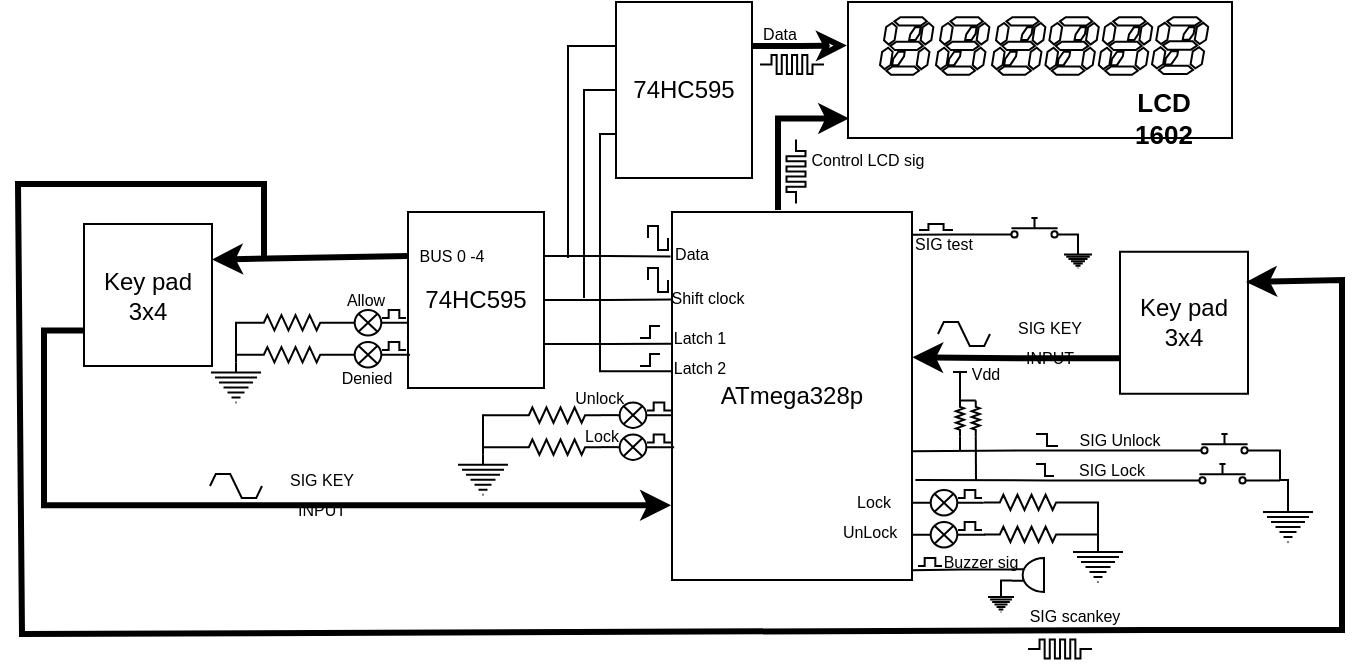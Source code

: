 <mxfile version="21.2.1" type="device">
  <diagram name="Page-1" id="7e0a89b8-554c-2b80-1dc8-d5c74ca68de4">
    <mxGraphModel dx="693" dy="406" grid="1" gridSize="1" guides="1" tooltips="1" connect="1" arrows="1" fold="1" page="1" pageScale="1" pageWidth="827" pageHeight="1169" background="none" math="0" shadow="0">
      <root>
        <mxCell id="0" />
        <mxCell id="1" parent="0" />
        <mxCell id="6mb8tyxkaXb4ksADJFs9-176" style="edgeStyle=elbowEdgeStyle;rounded=0;orthogonalLoop=1;jettySize=auto;html=1;startArrow=none;endArrow=classic;entryX=0.003;entryY=0.856;entryDx=0;entryDy=0;entryPerimeter=0;endFill=1;strokeWidth=3;" edge="1" parent="1" target="6mb8tyxkaXb4ksADJFs9-81">
          <mxGeometry relative="1" as="geometry">
            <mxPoint x="421" y="492" as="sourcePoint" />
            <Array as="points">
              <mxPoint x="421" y="469" />
              <mxPoint x="441" y="461" />
            </Array>
          </mxGeometry>
        </mxCell>
        <UserObject label="ATmega328p" treeRoot="1" id="6mb8tyxkaXb4ksADJFs9-2">
          <mxCell style="whiteSpace=wrap;html=1;align=center;treeFolding=1;treeMoving=1;newEdgeStyle={&quot;edgeStyle&quot;:&quot;elbowEdgeStyle&quot;,&quot;startArrow&quot;:&quot;none&quot;,&quot;endArrow&quot;:&quot;none&quot;};" vertex="1" parent="1">
            <mxGeometry x="368" y="493" width="120" height="184" as="geometry" />
          </mxCell>
        </UserObject>
        <mxCell id="6mb8tyxkaXb4ksADJFs9-6" style="edgeStyle=elbowEdgeStyle;rounded=0;orthogonalLoop=1;jettySize=auto;html=1;startArrow=none;endArrow=none;exitX=1;exitY=0.25;exitDx=0;exitDy=0;entryX=-0.006;entryY=0.121;entryDx=0;entryDy=0;entryPerimeter=0;" edge="1" parent="1" source="6mb8tyxkaXb4ksADJFs9-3" target="6mb8tyxkaXb4ksADJFs9-2">
          <mxGeometry relative="1" as="geometry" />
        </mxCell>
        <mxCell id="6mb8tyxkaXb4ksADJFs9-7" style="edgeStyle=elbowEdgeStyle;rounded=0;orthogonalLoop=1;jettySize=auto;html=1;startArrow=none;endArrow=none;exitX=1;exitY=0.5;exitDx=0;exitDy=0;entryX=0.003;entryY=0.238;entryDx=0;entryDy=0;entryPerimeter=0;" edge="1" parent="1" source="6mb8tyxkaXb4ksADJFs9-3" target="6mb8tyxkaXb4ksADJFs9-2">
          <mxGeometry relative="1" as="geometry" />
        </mxCell>
        <mxCell id="6mb8tyxkaXb4ksADJFs9-8" style="edgeStyle=elbowEdgeStyle;rounded=0;orthogonalLoop=1;jettySize=auto;html=1;startArrow=none;endArrow=none;exitX=1;exitY=0.75;exitDx=0;exitDy=0;entryX=0.001;entryY=0.358;entryDx=0;entryDy=0;entryPerimeter=0;" edge="1" parent="1" source="6mb8tyxkaXb4ksADJFs9-3" target="6mb8tyxkaXb4ksADJFs9-2">
          <mxGeometry relative="1" as="geometry" />
        </mxCell>
        <UserObject label="74HC595" treeRoot="1" id="6mb8tyxkaXb4ksADJFs9-3">
          <mxCell style="whiteSpace=wrap;html=1;align=center;treeFolding=1;treeMoving=1;newEdgeStyle={&quot;edgeStyle&quot;:&quot;elbowEdgeStyle&quot;,&quot;startArrow&quot;:&quot;none&quot;,&quot;endArrow&quot;:&quot;none&quot;};" vertex="1" parent="1">
            <mxGeometry x="236" y="493" width="68" height="88" as="geometry" />
          </mxCell>
        </UserObject>
        <mxCell id="6mb8tyxkaXb4ksADJFs9-9" style="edgeStyle=elbowEdgeStyle;rounded=0;orthogonalLoop=1;jettySize=auto;html=1;startArrow=none;endArrow=none;exitX=1;exitY=0.25;exitDx=0;exitDy=0;" edge="1" parent="1" source="6mb8tyxkaXb4ksADJFs9-4">
          <mxGeometry relative="1" as="geometry">
            <mxPoint x="316" y="516" as="targetPoint" />
            <Array as="points">
              <mxPoint x="316" y="464" />
              <mxPoint x="312" y="568" />
              <mxPoint x="332" y="568" />
            </Array>
          </mxGeometry>
        </mxCell>
        <mxCell id="6mb8tyxkaXb4ksADJFs9-13" style="edgeStyle=elbowEdgeStyle;rounded=0;orthogonalLoop=1;jettySize=auto;html=1;startArrow=none;endArrow=none;exitX=1;exitY=0.5;exitDx=0;exitDy=0;" edge="1" parent="1" source="6mb8tyxkaXb4ksADJFs9-4">
          <mxGeometry relative="1" as="geometry">
            <mxPoint x="324" y="536" as="targetPoint" />
            <Array as="points">
              <mxPoint x="324" y="592" />
              <mxPoint x="344" y="592" />
            </Array>
          </mxGeometry>
        </mxCell>
        <mxCell id="6mb8tyxkaXb4ksADJFs9-14" style="edgeStyle=elbowEdgeStyle;rounded=0;orthogonalLoop=1;jettySize=auto;html=1;startArrow=none;endArrow=none;exitX=1;exitY=0.75;exitDx=0;exitDy=0;entryX=-0.002;entryY=0.433;entryDx=0;entryDy=0;entryPerimeter=0;" edge="1" parent="1" source="6mb8tyxkaXb4ksADJFs9-4" target="6mb8tyxkaXb4ksADJFs9-2">
          <mxGeometry relative="1" as="geometry">
            <Array as="points">
              <mxPoint x="332" y="620" />
            </Array>
          </mxGeometry>
        </mxCell>
        <mxCell id="6mb8tyxkaXb4ksADJFs9-91" style="edgeStyle=elbowEdgeStyle;rounded=0;orthogonalLoop=1;jettySize=auto;html=1;startArrow=none;endArrow=classic;exitX=1;exitY=0.25;exitDx=0;exitDy=0;entryX=-0.003;entryY=0.32;entryDx=0;entryDy=0;strokeWidth=3;endFill=0;entryPerimeter=0;" edge="1" parent="1" source="6mb8tyxkaXb4ksADJFs9-4" target="6mb8tyxkaXb4ksADJFs9-81">
          <mxGeometry relative="1" as="geometry" />
        </mxCell>
        <UserObject label="74HC595" treeRoot="1" id="6mb8tyxkaXb4ksADJFs9-4">
          <mxCell style="whiteSpace=wrap;html=1;align=center;treeFolding=1;treeMoving=1;newEdgeStyle={&quot;edgeStyle&quot;:&quot;elbowEdgeStyle&quot;,&quot;startArrow&quot;:&quot;none&quot;,&quot;endArrow&quot;:&quot;none&quot;};" vertex="1" parent="1">
            <mxGeometry x="340" y="388" width="68" height="88" as="geometry" />
          </mxCell>
        </UserObject>
        <mxCell id="6mb8tyxkaXb4ksADJFs9-15" value="&lt;font style=&quot;font-size: 8px;&quot;&gt;Data&lt;/font&gt;" style="text;html=1;strokeColor=none;fillColor=none;align=center;verticalAlign=middle;whiteSpace=wrap;rounded=0;" vertex="1" parent="1">
          <mxGeometry x="348" y="497.5" width="60" height="30" as="geometry" />
        </mxCell>
        <mxCell id="6mb8tyxkaXb4ksADJFs9-17" value="&lt;font style=&quot;font-size: 8px;&quot;&gt;Shift clock&lt;/font&gt;" style="text;html=1;strokeColor=none;fillColor=none;align=center;verticalAlign=middle;whiteSpace=wrap;rounded=0;" vertex="1" parent="1">
          <mxGeometry x="356" y="520" width="60" height="30" as="geometry" />
        </mxCell>
        <mxCell id="6mb8tyxkaXb4ksADJFs9-18" value="&lt;span style=&quot;font-size: 8px;&quot;&gt;Latch 1&lt;/span&gt;" style="text;html=1;strokeColor=none;fillColor=none;align=center;verticalAlign=middle;whiteSpace=wrap;rounded=0;" vertex="1" parent="1">
          <mxGeometry x="352" y="540" width="60" height="30" as="geometry" />
        </mxCell>
        <mxCell id="6mb8tyxkaXb4ksADJFs9-19" value="&lt;span style=&quot;font-size: 8px;&quot;&gt;Latch 2&lt;/span&gt;" style="text;html=1;strokeColor=none;fillColor=none;align=center;verticalAlign=middle;whiteSpace=wrap;rounded=0;" vertex="1" parent="1">
          <mxGeometry x="352" y="554.5" width="60" height="30" as="geometry" />
        </mxCell>
        <mxCell id="6mb8tyxkaXb4ksADJFs9-33" style="edgeStyle=orthogonalEdgeStyle;rounded=0;orthogonalLoop=1;jettySize=auto;html=1;exitX=0;exitY=0.75;exitDx=0;exitDy=0;strokeWidth=3;entryX=-0.004;entryY=0.797;entryDx=0;entryDy=0;entryPerimeter=0;" edge="1" parent="1" source="6mb8tyxkaXb4ksADJFs9-20" target="6mb8tyxkaXb4ksADJFs9-2">
          <mxGeometry relative="1" as="geometry">
            <mxPoint x="360" y="656" as="targetPoint" />
          </mxGeometry>
        </mxCell>
        <mxCell id="6mb8tyxkaXb4ksADJFs9-20" value="Key pad&lt;br&gt;3x4" style="rounded=0;whiteSpace=wrap;html=1;" vertex="1" parent="1">
          <mxGeometry x="74" y="499" width="64" height="71" as="geometry" />
        </mxCell>
        <mxCell id="6mb8tyxkaXb4ksADJFs9-30" value="" style="endArrow=classic;html=1;rounded=0;strokeWidth=3;entryX=1;entryY=0.25;entryDx=0;entryDy=0;" edge="1" parent="1" target="6mb8tyxkaXb4ksADJFs9-20">
          <mxGeometry width="50" height="50" relative="1" as="geometry">
            <mxPoint x="236" y="515" as="sourcePoint" />
            <mxPoint x="192" y="516" as="targetPoint" />
          </mxGeometry>
        </mxCell>
        <mxCell id="6mb8tyxkaXb4ksADJFs9-32" value="&lt;font style=&quot;font-size: 8px;&quot;&gt;SIG scankey&lt;/font&gt;" style="text;html=1;strokeColor=none;fillColor=none;align=center;verticalAlign=middle;whiteSpace=wrap;rounded=0;strokeWidth=3;glass=0;spacing=-11;spacingTop=-1;direction=west;flipV=0;flipH=1;labelBorderColor=none;horizontal=1;" vertex="1" parent="1">
          <mxGeometry x="546" y="670" width="47" height="49.75" as="geometry" />
        </mxCell>
        <mxCell id="6mb8tyxkaXb4ksADJFs9-36" value="&lt;span style=&quot;font-size: 8px;&quot;&gt;SIG KEY INPUT&lt;/span&gt;" style="text;html=1;strokeColor=none;fillColor=none;align=center;verticalAlign=middle;whiteSpace=wrap;rounded=0;" vertex="1" parent="1">
          <mxGeometry x="163" y="609" width="60" height="48" as="geometry" />
        </mxCell>
        <mxCell id="6mb8tyxkaXb4ksADJFs9-38" value="" style="pointerEvents=1;verticalLabelPosition=bottom;shadow=0;dashed=0;align=center;html=1;verticalAlign=top;shape=mxgraph.electrical.waveforms.slow_square_wave;" vertex="1" parent="1">
          <mxGeometry x="137" y="624" width="26" height="12" as="geometry" />
        </mxCell>
        <mxCell id="6mb8tyxkaXb4ksADJFs9-42" value="" style="pointerEvents=1;verticalLabelPosition=bottom;shadow=0;dashed=0;align=center;html=1;verticalAlign=top;shape=mxgraph.electrical.waveforms.step_1;" vertex="1" parent="1">
          <mxGeometry x="352" y="564" width="10" height="6" as="geometry" />
        </mxCell>
        <mxCell id="6mb8tyxkaXb4ksADJFs9-43" value="" style="pointerEvents=1;verticalLabelPosition=bottom;shadow=0;dashed=0;align=center;html=1;verticalAlign=top;shape=mxgraph.electrical.waveforms.step_1;" vertex="1" parent="1">
          <mxGeometry x="352" y="550" width="10" height="6" as="geometry" />
        </mxCell>
        <mxCell id="6mb8tyxkaXb4ksADJFs9-44" value="" style="pointerEvents=1;verticalLabelPosition=bottom;shadow=0;dashed=0;align=center;html=1;verticalAlign=top;shape=mxgraph.electrical.waveforms.square_wave;" vertex="1" parent="1">
          <mxGeometry x="356" y="500" width="10" height="12" as="geometry" />
        </mxCell>
        <mxCell id="6mb8tyxkaXb4ksADJFs9-45" value="" style="pointerEvents=1;verticalLabelPosition=bottom;shadow=0;dashed=0;align=center;html=1;verticalAlign=top;shape=mxgraph.electrical.waveforms.square_wave;" vertex="1" parent="1">
          <mxGeometry x="356" y="521" width="10" height="12" as="geometry" />
        </mxCell>
        <mxCell id="6mb8tyxkaXb4ksADJFs9-46" value="&lt;font style=&quot;font-size: 8px;&quot;&gt;BUS 0 -4&lt;/font&gt;" style="text;html=1;strokeColor=none;fillColor=none;align=center;verticalAlign=middle;whiteSpace=wrap;rounded=0;fontSize=12;strokeWidth=1;" vertex="1" parent="1">
          <mxGeometry x="236" y="500" width="44" height="28" as="geometry" />
        </mxCell>
        <mxCell id="6mb8tyxkaXb4ksADJFs9-51" value="" style="pointerEvents=1;verticalLabelPosition=bottom;shadow=0;dashed=0;align=center;html=1;verticalAlign=top;shape=mxgraph.electrical.resistors.memristor_1;horizontal=0;rotation=0;" vertex="1" parent="1">
          <mxGeometry x="546" y="706.75" width="32" height="9.5" as="geometry" />
        </mxCell>
        <mxCell id="6mb8tyxkaXb4ksADJFs9-81" value="" style="rounded=0;whiteSpace=wrap;html=1;" vertex="1" parent="1">
          <mxGeometry x="456" y="388" width="192" height="68" as="geometry" />
        </mxCell>
        <mxCell id="6mb8tyxkaXb4ksADJFs9-82" value="" style="verticalLabelPosition=bottom;shadow=0;dashed=0;align=center;html=1;verticalAlign=top;shape=mxgraph.electrical.opto_electronics.9_segment_display;pointerEvents=1;" vertex="1" parent="1">
          <mxGeometry x="472" y="395.58" width="26.7" height="28.85" as="geometry" />
        </mxCell>
        <mxCell id="6mb8tyxkaXb4ksADJFs9-83" value="" style="verticalLabelPosition=bottom;shadow=0;dashed=0;align=center;html=1;verticalAlign=top;shape=mxgraph.electrical.opto_electronics.9_segment_display;pointerEvents=1;" vertex="1" parent="1">
          <mxGeometry x="500" y="395.58" width="26.7" height="28.85" as="geometry" />
        </mxCell>
        <mxCell id="6mb8tyxkaXb4ksADJFs9-84" value="" style="verticalLabelPosition=bottom;shadow=0;dashed=0;align=center;html=1;verticalAlign=top;shape=mxgraph.electrical.opto_electronics.9_segment_display;pointerEvents=1;" vertex="1" parent="1">
          <mxGeometry x="528" y="395.58" width="26.7" height="28.85" as="geometry" />
        </mxCell>
        <mxCell id="6mb8tyxkaXb4ksADJFs9-85" value="" style="verticalLabelPosition=bottom;shadow=0;dashed=0;align=center;html=1;verticalAlign=top;shape=mxgraph.electrical.opto_electronics.9_segment_display;pointerEvents=1;" vertex="1" parent="1">
          <mxGeometry x="554.7" y="395.58" width="26.7" height="28.85" as="geometry" />
        </mxCell>
        <mxCell id="6mb8tyxkaXb4ksADJFs9-86" value="" style="verticalLabelPosition=bottom;shadow=0;dashed=0;align=center;html=1;verticalAlign=top;shape=mxgraph.electrical.opto_electronics.9_segment_display;pointerEvents=1;" vertex="1" parent="1">
          <mxGeometry x="581.4" y="395.58" width="26.7" height="28.85" as="geometry" />
        </mxCell>
        <mxCell id="6mb8tyxkaXb4ksADJFs9-87" value="" style="verticalLabelPosition=bottom;shadow=0;dashed=0;align=center;html=1;verticalAlign=top;shape=mxgraph.electrical.opto_electronics.9_segment_display;pointerEvents=1;" vertex="1" parent="1">
          <mxGeometry x="608" y="395.58" width="28.1" height="28.42" as="geometry" />
        </mxCell>
        <mxCell id="6mb8tyxkaXb4ksADJFs9-90" value="&lt;font style=&quot;font-size: 13px;&quot;&gt;LCD 1602&lt;/font&gt;" style="text;html=1;strokeColor=none;fillColor=none;align=center;verticalAlign=middle;whiteSpace=wrap;rounded=0;fontSize=13;fontStyle=1" vertex="1" parent="1">
          <mxGeometry x="584" y="431" width="60" height="30" as="geometry" />
        </mxCell>
        <mxCell id="6mb8tyxkaXb4ksADJFs9-92" value="&lt;font style=&quot;font-size: 8px;&quot;&gt;Data&lt;/font&gt;" style="text;html=1;strokeColor=none;fillColor=none;align=center;verticalAlign=middle;whiteSpace=wrap;rounded=0;" vertex="1" parent="1">
          <mxGeometry x="392" y="388" width="60" height="30" as="geometry" />
        </mxCell>
        <mxCell id="6mb8tyxkaXb4ksADJFs9-94" value="" style="pointerEvents=1;verticalLabelPosition=bottom;shadow=0;dashed=0;align=center;html=1;verticalAlign=top;shape=mxgraph.electrical.resistors.memristor_1;horizontal=1;rotation=-180;" vertex="1" parent="1">
          <mxGeometry x="412" y="414.5" width="32" height="9.5" as="geometry" />
        </mxCell>
        <mxCell id="6mb8tyxkaXb4ksADJFs9-99" style="edgeStyle=orthogonalEdgeStyle;rounded=0;orthogonalLoop=1;jettySize=auto;html=1;exitX=1;exitY=0.5;exitDx=0;exitDy=0;exitPerimeter=0;entryX=-0.001;entryY=0.552;entryDx=0;entryDy=0;entryPerimeter=0;endArrow=none;endFill=0;" edge="1" parent="1" source="6mb8tyxkaXb4ksADJFs9-96">
          <mxGeometry relative="1" as="geometry">
            <mxPoint x="368.38" y="594.758" as="targetPoint" />
          </mxGeometry>
        </mxCell>
        <mxCell id="6mb8tyxkaXb4ksADJFs9-105" style="edgeStyle=orthogonalEdgeStyle;rounded=0;orthogonalLoop=1;jettySize=auto;html=1;exitX=0;exitY=0.5;exitDx=0;exitDy=0;exitPerimeter=0;entryX=1;entryY=0.5;entryDx=0;entryDy=0;entryPerimeter=0;endArrow=none;endFill=0;" edge="1" parent="1" source="6mb8tyxkaXb4ksADJFs9-96" target="6mb8tyxkaXb4ksADJFs9-100">
          <mxGeometry relative="1" as="geometry" />
        </mxCell>
        <mxCell id="6mb8tyxkaXb4ksADJFs9-96" value="" style="pointerEvents=1;verticalLabelPosition=bottom;shadow=0;dashed=0;align=center;html=1;verticalAlign=top;shape=mxgraph.electrical.miscellaneous.light_bulb;" vertex="1" parent="1">
          <mxGeometry x="340.5" y="588.19" width="16" height="12.75" as="geometry" />
        </mxCell>
        <mxCell id="6mb8tyxkaXb4ksADJFs9-98" style="edgeStyle=orthogonalEdgeStyle;rounded=0;orthogonalLoop=1;jettySize=auto;html=1;exitX=1;exitY=0.5;exitDx=0;exitDy=0;exitPerimeter=0;entryX=0.005;entryY=0.639;entryDx=0;entryDy=0;entryPerimeter=0;endArrow=none;endFill=0;" edge="1" parent="1" source="6mb8tyxkaXb4ksADJFs9-97">
          <mxGeometry relative="1" as="geometry">
            <mxPoint x="369.1" y="610.766" as="targetPoint" />
          </mxGeometry>
        </mxCell>
        <mxCell id="6mb8tyxkaXb4ksADJFs9-106" style="edgeStyle=orthogonalEdgeStyle;rounded=0;orthogonalLoop=1;jettySize=auto;html=1;exitX=0;exitY=0.5;exitDx=0;exitDy=0;exitPerimeter=0;entryX=1;entryY=0.5;entryDx=0;entryDy=0;entryPerimeter=0;endArrow=none;endFill=0;" edge="1" parent="1" source="6mb8tyxkaXb4ksADJFs9-97" target="6mb8tyxkaXb4ksADJFs9-101">
          <mxGeometry relative="1" as="geometry" />
        </mxCell>
        <mxCell id="6mb8tyxkaXb4ksADJFs9-97" value="" style="pointerEvents=1;verticalLabelPosition=bottom;shadow=0;dashed=0;align=center;html=1;verticalAlign=top;shape=mxgraph.electrical.miscellaneous.light_bulb;" vertex="1" parent="1">
          <mxGeometry x="340.5" y="604.19" width="16" height="12.75" as="geometry" />
        </mxCell>
        <mxCell id="6mb8tyxkaXb4ksADJFs9-103" style="edgeStyle=orthogonalEdgeStyle;rounded=0;orthogonalLoop=1;jettySize=auto;html=1;exitX=0;exitY=0.5;exitDx=0;exitDy=0;exitPerimeter=0;entryX=0.5;entryY=0;entryDx=0;entryDy=0;entryPerimeter=0;endArrow=none;endFill=0;" edge="1" parent="1" source="6mb8tyxkaXb4ksADJFs9-100" target="6mb8tyxkaXb4ksADJFs9-102">
          <mxGeometry relative="1" as="geometry" />
        </mxCell>
        <mxCell id="6mb8tyxkaXb4ksADJFs9-100" value="" style="pointerEvents=1;verticalLabelPosition=bottom;shadow=0;dashed=0;align=center;html=1;verticalAlign=top;shape=mxgraph.electrical.resistors.resistor_2;" vertex="1" parent="1">
          <mxGeometry x="288.5" y="590.75" width="44" height="7.63" as="geometry" />
        </mxCell>
        <mxCell id="6mb8tyxkaXb4ksADJFs9-109" style="edgeStyle=orthogonalEdgeStyle;rounded=0;orthogonalLoop=1;jettySize=auto;html=1;exitX=0;exitY=0.5;exitDx=0;exitDy=0;exitPerimeter=0;endArrow=none;endFill=0;" edge="1" parent="1" source="6mb8tyxkaXb4ksADJFs9-101">
          <mxGeometry relative="1" as="geometry">
            <mxPoint x="273.5" y="610.542" as="targetPoint" />
          </mxGeometry>
        </mxCell>
        <mxCell id="6mb8tyxkaXb4ksADJFs9-101" value="" style="pointerEvents=1;verticalLabelPosition=bottom;shadow=0;dashed=0;align=center;html=1;verticalAlign=top;shape=mxgraph.electrical.resistors.resistor_2;" vertex="1" parent="1">
          <mxGeometry x="288.5" y="606.75" width="44" height="7.63" as="geometry" />
        </mxCell>
        <mxCell id="6mb8tyxkaXb4ksADJFs9-102" value="" style="pointerEvents=1;verticalLabelPosition=bottom;shadow=0;dashed=0;align=center;html=1;verticalAlign=top;shape=mxgraph.electrical.signal_sources.protective_earth;" vertex="1" parent="1">
          <mxGeometry x="261" y="614.38" width="25" height="20" as="geometry" />
        </mxCell>
        <mxCell id="6mb8tyxkaXb4ksADJFs9-110" value="&lt;font style=&quot;font-size: 8px;&quot;&gt;Unlock&amp;nbsp;&lt;/font&gt;" style="text;html=1;strokeColor=none;fillColor=none;align=center;verticalAlign=middle;whiteSpace=wrap;rounded=0;" vertex="1" parent="1">
          <mxGeometry x="303" y="570" width="60" height="30" as="geometry" />
        </mxCell>
        <mxCell id="6mb8tyxkaXb4ksADJFs9-111" value="&lt;font style=&quot;font-size: 8px;&quot;&gt;Lock&lt;/font&gt;" style="text;html=1;strokeColor=none;fillColor=none;align=center;verticalAlign=middle;whiteSpace=wrap;rounded=0;" vertex="1" parent="1">
          <mxGeometry x="302.5" y="589.19" width="60" height="30" as="geometry" />
        </mxCell>
        <mxCell id="6mb8tyxkaXb4ksADJFs9-112" value="" style="pointerEvents=1;verticalLabelPosition=bottom;shadow=0;dashed=0;align=center;html=1;verticalAlign=top;shape=mxgraph.electrical.waveforms.pulse_1;" vertex="1" parent="1">
          <mxGeometry x="355.5" y="588.19" width="12" height="4" as="geometry" />
        </mxCell>
        <mxCell id="6mb8tyxkaXb4ksADJFs9-113" value="" style="pointerEvents=1;verticalLabelPosition=bottom;shadow=0;dashed=0;align=center;html=1;verticalAlign=top;shape=mxgraph.electrical.waveforms.pulse_1;" vertex="1" parent="1">
          <mxGeometry x="355.5" y="604.19" width="12" height="4" as="geometry" />
        </mxCell>
        <mxCell id="6mb8tyxkaXb4ksADJFs9-114" style="edgeStyle=orthogonalEdgeStyle;rounded=0;orthogonalLoop=1;jettySize=auto;html=1;exitX=1;exitY=0.5;exitDx=0;exitDy=0;exitPerimeter=0;entryX=-0.001;entryY=0.552;entryDx=0;entryDy=0;entryPerimeter=0;endArrow=none;endFill=0;" edge="1" parent="1" source="6mb8tyxkaXb4ksADJFs9-116">
          <mxGeometry relative="1" as="geometry">
            <mxPoint x="236" y="549" as="targetPoint" />
          </mxGeometry>
        </mxCell>
        <mxCell id="6mb8tyxkaXb4ksADJFs9-115" style="edgeStyle=orthogonalEdgeStyle;rounded=0;orthogonalLoop=1;jettySize=auto;html=1;exitX=0;exitY=0.5;exitDx=0;exitDy=0;exitPerimeter=0;entryX=1;entryY=0.5;entryDx=0;entryDy=0;entryPerimeter=0;endArrow=none;endFill=0;" edge="1" parent="1" source="6mb8tyxkaXb4ksADJFs9-116" target="6mb8tyxkaXb4ksADJFs9-120">
          <mxGeometry relative="1" as="geometry" />
        </mxCell>
        <mxCell id="6mb8tyxkaXb4ksADJFs9-116" value="" style="pointerEvents=1;verticalLabelPosition=bottom;shadow=0;dashed=0;align=center;html=1;verticalAlign=top;shape=mxgraph.electrical.miscellaneous.light_bulb;" vertex="1" parent="1">
          <mxGeometry x="208" y="542" width="16" height="12.75" as="geometry" />
        </mxCell>
        <mxCell id="6mb8tyxkaXb4ksADJFs9-117" style="edgeStyle=orthogonalEdgeStyle;rounded=0;orthogonalLoop=1;jettySize=auto;html=1;exitX=1;exitY=0.5;exitDx=0;exitDy=0;exitPerimeter=0;entryX=0.005;entryY=0.639;entryDx=0;entryDy=0;entryPerimeter=0;endArrow=none;endFill=0;" edge="1" parent="1" source="6mb8tyxkaXb4ksADJFs9-119">
          <mxGeometry relative="1" as="geometry">
            <mxPoint x="237" y="565" as="targetPoint" />
          </mxGeometry>
        </mxCell>
        <mxCell id="6mb8tyxkaXb4ksADJFs9-118" style="edgeStyle=orthogonalEdgeStyle;rounded=0;orthogonalLoop=1;jettySize=auto;html=1;exitX=0;exitY=0.5;exitDx=0;exitDy=0;exitPerimeter=0;entryX=1;entryY=0.5;entryDx=0;entryDy=0;entryPerimeter=0;endArrow=none;endFill=0;" edge="1" parent="1" source="6mb8tyxkaXb4ksADJFs9-119" target="6mb8tyxkaXb4ksADJFs9-121">
          <mxGeometry relative="1" as="geometry" />
        </mxCell>
        <mxCell id="6mb8tyxkaXb4ksADJFs9-119" value="" style="pointerEvents=1;verticalLabelPosition=bottom;shadow=0;dashed=0;align=center;html=1;verticalAlign=top;shape=mxgraph.electrical.miscellaneous.light_bulb;" vertex="1" parent="1">
          <mxGeometry x="208" y="558" width="16" height="12.75" as="geometry" />
        </mxCell>
        <mxCell id="6mb8tyxkaXb4ksADJFs9-126" style="edgeStyle=orthogonalEdgeStyle;rounded=0;orthogonalLoop=1;jettySize=auto;html=1;exitX=0;exitY=0.5;exitDx=0;exitDy=0;exitPerimeter=0;entryX=0.5;entryY=0;entryDx=0;entryDy=0;entryPerimeter=0;endArrow=none;endFill=0;" edge="1" parent="1" source="6mb8tyxkaXb4ksADJFs9-120" target="6mb8tyxkaXb4ksADJFs9-125">
          <mxGeometry relative="1" as="geometry" />
        </mxCell>
        <mxCell id="6mb8tyxkaXb4ksADJFs9-120" value="" style="pointerEvents=1;verticalLabelPosition=bottom;shadow=0;dashed=0;align=center;html=1;verticalAlign=top;shape=mxgraph.electrical.resistors.resistor_2;" vertex="1" parent="1">
          <mxGeometry x="156" y="544.56" width="44" height="7.63" as="geometry" />
        </mxCell>
        <mxCell id="6mb8tyxkaXb4ksADJFs9-127" style="edgeStyle=orthogonalEdgeStyle;rounded=0;orthogonalLoop=1;jettySize=auto;html=1;exitX=0;exitY=0.5;exitDx=0;exitDy=0;exitPerimeter=0;endArrow=none;endFill=0;" edge="1" parent="1" source="6mb8tyxkaXb4ksADJFs9-121">
          <mxGeometry relative="1" as="geometry">
            <mxPoint x="150" y="564.333" as="targetPoint" />
          </mxGeometry>
        </mxCell>
        <mxCell id="6mb8tyxkaXb4ksADJFs9-121" value="" style="pointerEvents=1;verticalLabelPosition=bottom;shadow=0;dashed=0;align=center;html=1;verticalAlign=top;shape=mxgraph.electrical.resistors.resistor_2;" vertex="1" parent="1">
          <mxGeometry x="156" y="560.56" width="44" height="7.63" as="geometry" />
        </mxCell>
        <mxCell id="6mb8tyxkaXb4ksADJFs9-122" value="&lt;span style=&quot;font-size: 8px;&quot;&gt;Denied&lt;/span&gt;" style="text;html=1;strokeColor=none;fillColor=none;align=center;verticalAlign=middle;whiteSpace=wrap;rounded=0;" vertex="1" parent="1">
          <mxGeometry x="197.5" y="566.88" width="35" height="17" as="geometry" />
        </mxCell>
        <mxCell id="6mb8tyxkaXb4ksADJFs9-123" value="" style="pointerEvents=1;verticalLabelPosition=bottom;shadow=0;dashed=0;align=center;html=1;verticalAlign=top;shape=mxgraph.electrical.waveforms.pulse_1;" vertex="1" parent="1">
          <mxGeometry x="223" y="542" width="12" height="4" as="geometry" />
        </mxCell>
        <mxCell id="6mb8tyxkaXb4ksADJFs9-124" value="" style="pointerEvents=1;verticalLabelPosition=bottom;shadow=0;dashed=0;align=center;html=1;verticalAlign=top;shape=mxgraph.electrical.waveforms.pulse_1;" vertex="1" parent="1">
          <mxGeometry x="223" y="558" width="12" height="4" as="geometry" />
        </mxCell>
        <mxCell id="6mb8tyxkaXb4ksADJFs9-125" value="" style="pointerEvents=1;verticalLabelPosition=bottom;shadow=0;dashed=0;align=center;html=1;verticalAlign=top;shape=mxgraph.electrical.signal_sources.protective_earth;" vertex="1" parent="1">
          <mxGeometry x="137.5" y="568.19" width="25" height="20" as="geometry" />
        </mxCell>
        <mxCell id="6mb8tyxkaXb4ksADJFs9-131" style="edgeStyle=orthogonalEdgeStyle;rounded=0;orthogonalLoop=1;jettySize=auto;html=1;exitX=0;exitY=0.75;exitDx=0;exitDy=0;entryX=1.001;entryY=0.395;entryDx=0;entryDy=0;entryPerimeter=0;strokeWidth=3;" edge="1" parent="1" source="6mb8tyxkaXb4ksADJFs9-128" target="6mb8tyxkaXb4ksADJFs9-2">
          <mxGeometry relative="1" as="geometry" />
        </mxCell>
        <mxCell id="6mb8tyxkaXb4ksADJFs9-128" value="Key pad&lt;br&gt;3x4" style="rounded=0;whiteSpace=wrap;html=1;" vertex="1" parent="1">
          <mxGeometry x="592" y="512.88" width="64" height="71" as="geometry" />
        </mxCell>
        <mxCell id="6mb8tyxkaXb4ksADJFs9-129" value="" style="endArrow=classic;html=1;rounded=0;strokeWidth=3;" edge="1" parent="1">
          <mxGeometry width="50" height="50" relative="1" as="geometry">
            <mxPoint x="164" y="516" as="sourcePoint" />
            <mxPoint x="655" y="528" as="targetPoint" />
            <Array as="points">
              <mxPoint x="164" y="479" />
              <mxPoint x="41" y="479" />
              <mxPoint x="43" y="704" />
              <mxPoint x="607" y="702" />
              <mxPoint x="703" y="702" />
              <mxPoint x="703" y="527" />
            </Array>
          </mxGeometry>
        </mxCell>
        <mxCell id="6mb8tyxkaXb4ksADJFs9-132" value="&lt;span style=&quot;font-size: 8px;&quot;&gt;SIG KEY INPUT&lt;/span&gt;" style="text;html=1;strokeColor=none;fillColor=none;align=center;verticalAlign=middle;whiteSpace=wrap;rounded=0;" vertex="1" parent="1">
          <mxGeometry x="527" y="533" width="60" height="48" as="geometry" />
        </mxCell>
        <mxCell id="6mb8tyxkaXb4ksADJFs9-133" value="" style="pointerEvents=1;verticalLabelPosition=bottom;shadow=0;dashed=0;align=center;html=1;verticalAlign=top;shape=mxgraph.electrical.waveforms.slow_square_wave;" vertex="1" parent="1">
          <mxGeometry x="501" y="548" width="26" height="12" as="geometry" />
        </mxCell>
        <mxCell id="6mb8tyxkaXb4ksADJFs9-134" value="&lt;span style=&quot;font-size: 8px;&quot;&gt;Allow&lt;/span&gt;" style="text;html=1;strokeColor=none;fillColor=none;align=center;verticalAlign=middle;whiteSpace=wrap;rounded=0;" vertex="1" parent="1">
          <mxGeometry x="185" y="521" width="60" height="30" as="geometry" />
        </mxCell>
        <mxCell id="6mb8tyxkaXb4ksADJFs9-143" style="edgeStyle=orthogonalEdgeStyle;rounded=0;orthogonalLoop=1;jettySize=auto;html=1;exitX=0.5;exitY=0;exitDx=0;exitDy=0;exitPerimeter=0;endArrow=none;endFill=0;" edge="1" parent="1" source="6mb8tyxkaXb4ksADJFs9-136">
          <mxGeometry relative="1" as="geometry">
            <mxPoint x="672" y="627" as="targetPoint" />
            <Array as="points">
              <mxPoint x="676" y="627" />
            </Array>
          </mxGeometry>
        </mxCell>
        <mxCell id="6mb8tyxkaXb4ksADJFs9-136" value="" style="pointerEvents=1;verticalLabelPosition=bottom;shadow=0;dashed=0;align=center;html=1;verticalAlign=top;shape=mxgraph.electrical.signal_sources.protective_earth;" vertex="1" parent="1">
          <mxGeometry x="663.5" y="638" width="25" height="20" as="geometry" />
        </mxCell>
        <mxCell id="6mb8tyxkaXb4ksADJFs9-142" style="edgeStyle=orthogonalEdgeStyle;rounded=0;orthogonalLoop=1;jettySize=auto;html=1;exitX=1;exitY=0.8;exitDx=0;exitDy=0;endArrow=none;endFill=0;" edge="1" parent="1" source="6mb8tyxkaXb4ksADJFs9-138">
          <mxGeometry relative="1" as="geometry">
            <mxPoint x="672" y="627.263" as="targetPoint" />
          </mxGeometry>
        </mxCell>
        <mxCell id="6mb8tyxkaXb4ksADJFs9-153" style="edgeStyle=orthogonalEdgeStyle;rounded=0;orthogonalLoop=1;jettySize=auto;html=1;exitX=0;exitY=0.8;exitDx=0;exitDy=0;entryX=1.014;entryY=0.728;entryDx=0;entryDy=0;entryPerimeter=0;endArrow=none;endFill=0;" edge="1" parent="1" source="6mb8tyxkaXb4ksADJFs9-138" target="6mb8tyxkaXb4ksADJFs9-2">
          <mxGeometry relative="1" as="geometry" />
        </mxCell>
        <mxCell id="6mb8tyxkaXb4ksADJFs9-138" value="" style="html=1;shape=mxgraph.electrical.electro-mechanical.pushbutton;aspect=fixed;elSwitchState=off;" vertex="1" parent="1">
          <mxGeometry x="624" y="619" width="38.5" height="10.27" as="geometry" />
        </mxCell>
        <mxCell id="6mb8tyxkaXb4ksADJFs9-141" style="edgeStyle=orthogonalEdgeStyle;rounded=0;orthogonalLoop=1;jettySize=auto;html=1;exitX=1;exitY=0.8;exitDx=0;exitDy=0;endArrow=none;endFill=0;" edge="1" parent="1" source="6mb8tyxkaXb4ksADJFs9-140">
          <mxGeometry relative="1" as="geometry">
            <mxPoint x="672" y="627" as="targetPoint" />
            <Array as="points">
              <mxPoint x="672" y="612" />
            </Array>
          </mxGeometry>
        </mxCell>
        <mxCell id="6mb8tyxkaXb4ksADJFs9-152" style="edgeStyle=orthogonalEdgeStyle;rounded=0;orthogonalLoop=1;jettySize=auto;html=1;exitX=0;exitY=0.8;exitDx=0;exitDy=0;entryX=0.997;entryY=0.65;entryDx=0;entryDy=0;entryPerimeter=0;endArrow=none;endFill=0;" edge="1" parent="1" source="6mb8tyxkaXb4ksADJFs9-140" target="6mb8tyxkaXb4ksADJFs9-2">
          <mxGeometry relative="1" as="geometry" />
        </mxCell>
        <mxCell id="6mb8tyxkaXb4ksADJFs9-140" value="" style="html=1;shape=mxgraph.electrical.electro-mechanical.pushbutton;aspect=fixed;elSwitchState=off;" vertex="1" parent="1">
          <mxGeometry x="625" y="604" width="38.5" height="10.27" as="geometry" />
        </mxCell>
        <mxCell id="6mb8tyxkaXb4ksADJFs9-150" style="edgeStyle=orthogonalEdgeStyle;rounded=0;orthogonalLoop=1;jettySize=auto;html=1;exitX=0;exitY=0.5;exitDx=0;exitDy=0;exitPerimeter=0;entryX=0.5;entryY=0;entryDx=0;entryDy=0;entryPerimeter=0;endArrow=none;endFill=0;" edge="1" parent="1" source="6mb8tyxkaXb4ksADJFs9-144" target="6mb8tyxkaXb4ksADJFs9-148">
          <mxGeometry relative="1" as="geometry" />
        </mxCell>
        <mxCell id="6mb8tyxkaXb4ksADJFs9-155" style="edgeStyle=orthogonalEdgeStyle;rounded=0;orthogonalLoop=1;jettySize=auto;html=1;exitX=1;exitY=0.5;exitDx=0;exitDy=0;exitPerimeter=0;endArrow=none;endFill=0;" edge="1" parent="1" source="6mb8tyxkaXb4ksADJFs9-144">
          <mxGeometry relative="1" as="geometry">
            <mxPoint x="512" y="612" as="targetPoint" />
          </mxGeometry>
        </mxCell>
        <mxCell id="6mb8tyxkaXb4ksADJFs9-144" value="" style="pointerEvents=1;verticalLabelPosition=bottom;shadow=0;dashed=0;align=center;html=1;verticalAlign=top;shape=mxgraph.electrical.resistors.resistor_2;rotation=90;" vertex="1" parent="1">
          <mxGeometry x="503" y="594.19" width="18" height="4" as="geometry" />
        </mxCell>
        <mxCell id="6mb8tyxkaXb4ksADJFs9-151" style="edgeStyle=orthogonalEdgeStyle;rounded=0;orthogonalLoop=1;jettySize=auto;html=1;exitX=0;exitY=0.5;exitDx=0;exitDy=0;exitPerimeter=0;endArrow=none;endFill=0;" edge="1" parent="1" source="6mb8tyxkaXb4ksADJFs9-146">
          <mxGeometry relative="1" as="geometry">
            <mxPoint x="512" y="585" as="targetPoint" />
          </mxGeometry>
        </mxCell>
        <mxCell id="6mb8tyxkaXb4ksADJFs9-154" style="edgeStyle=orthogonalEdgeStyle;rounded=0;orthogonalLoop=1;jettySize=auto;html=1;exitX=1;exitY=0.5;exitDx=0;exitDy=0;exitPerimeter=0;endArrow=none;endFill=0;" edge="1" parent="1" source="6mb8tyxkaXb4ksADJFs9-146">
          <mxGeometry relative="1" as="geometry">
            <mxPoint x="520" y="627" as="targetPoint" />
          </mxGeometry>
        </mxCell>
        <mxCell id="6mb8tyxkaXb4ksADJFs9-146" value="" style="pointerEvents=1;verticalLabelPosition=bottom;shadow=0;dashed=0;align=center;html=1;verticalAlign=top;shape=mxgraph.electrical.resistors.resistor_2;rotation=90;" vertex="1" parent="1">
          <mxGeometry x="510.88" y="594.19" width="18" height="4" as="geometry" />
        </mxCell>
        <mxCell id="6mb8tyxkaXb4ksADJFs9-148" value="&lt;blockquote style=&quot;margin: 0 0 0 40px; border: none; padding: 0px;&quot;&gt;&lt;br&gt;&lt;/blockquote&gt;" style="verticalLabelPosition=top;verticalAlign=bottom;shape=mxgraph.electrical.signal_sources.vdd;shadow=0;dashed=0;align=left;strokeWidth=1;fontSize=24;html=1;flipV=1;labelPosition=right;textDirection=rtl;" vertex="1" parent="1">
          <mxGeometry x="508.5" y="573" width="7" height="10" as="geometry" />
        </mxCell>
        <mxCell id="6mb8tyxkaXb4ksADJFs9-156" value="&lt;span style=&quot;font-size: 8px;&quot;&gt;Vdd&lt;/span&gt;" style="text;html=1;strokeColor=none;fillColor=none;align=center;verticalAlign=middle;whiteSpace=wrap;rounded=0;" vertex="1" parent="1">
          <mxGeometry x="494.7" y="549" width="60" height="48" as="geometry" />
        </mxCell>
        <mxCell id="6mb8tyxkaXb4ksADJFs9-158" value="" style="pointerEvents=1;verticalLabelPosition=bottom;shadow=0;dashed=0;align=center;html=1;verticalAlign=top;shape=mxgraph.electrical.waveforms.step_2;" vertex="1" parent="1">
          <mxGeometry x="550" y="604" width="11" height="6" as="geometry" />
        </mxCell>
        <mxCell id="6mb8tyxkaXb4ksADJFs9-159" value="" style="pointerEvents=1;verticalLabelPosition=bottom;shadow=0;dashed=0;align=center;html=1;verticalAlign=top;shape=mxgraph.electrical.waveforms.step_2;" vertex="1" parent="1">
          <mxGeometry x="550" y="619" width="9" height="6" as="geometry" />
        </mxCell>
        <mxCell id="6mb8tyxkaXb4ksADJFs9-161" value="&lt;span style=&quot;font-size: 8px;&quot;&gt;SIG Unlock&lt;/span&gt;" style="text;html=1;strokeColor=none;fillColor=none;align=center;verticalAlign=middle;whiteSpace=wrap;rounded=0;" vertex="1" parent="1">
          <mxGeometry x="562" y="582" width="60" height="48" as="geometry" />
        </mxCell>
        <mxCell id="6mb8tyxkaXb4ksADJFs9-162" value="&lt;span style=&quot;font-size: 8px;&quot;&gt;SIG Lock&lt;/span&gt;" style="text;html=1;strokeColor=none;fillColor=none;align=center;verticalAlign=middle;whiteSpace=wrap;rounded=0;" vertex="1" parent="1">
          <mxGeometry x="558" y="597" width="60" height="48" as="geometry" />
        </mxCell>
        <mxCell id="6mb8tyxkaXb4ksADJFs9-166" style="edgeStyle=orthogonalEdgeStyle;rounded=0;orthogonalLoop=1;jettySize=auto;html=1;exitX=0;exitY=0.8;exitDx=0;exitDy=0;entryX=1;entryY=0.062;entryDx=0;entryDy=0;entryPerimeter=0;endArrow=none;endFill=0;" edge="1" parent="1" source="6mb8tyxkaXb4ksADJFs9-163" target="6mb8tyxkaXb4ksADJFs9-2">
          <mxGeometry relative="1" as="geometry" />
        </mxCell>
        <mxCell id="6mb8tyxkaXb4ksADJFs9-163" value="" style="html=1;shape=mxgraph.electrical.electro-mechanical.pushbutton;aspect=fixed;elSwitchState=off;" vertex="1" parent="1">
          <mxGeometry x="530" y="496" width="38.5" height="10.27" as="geometry" />
        </mxCell>
        <mxCell id="6mb8tyxkaXb4ksADJFs9-165" style="edgeStyle=orthogonalEdgeStyle;rounded=0;orthogonalLoop=1;jettySize=auto;html=1;exitX=0.5;exitY=0;exitDx=0;exitDy=0;exitPerimeter=0;entryX=1;entryY=0.8;entryDx=0;entryDy=0;endArrow=none;endFill=0;" edge="1" parent="1" source="6mb8tyxkaXb4ksADJFs9-164" target="6mb8tyxkaXb4ksADJFs9-163">
          <mxGeometry relative="1" as="geometry">
            <Array as="points">
              <mxPoint x="571" y="504" />
            </Array>
          </mxGeometry>
        </mxCell>
        <mxCell id="6mb8tyxkaXb4ksADJFs9-164" value="" style="pointerEvents=1;verticalLabelPosition=bottom;shadow=0;dashed=0;align=center;html=1;verticalAlign=top;shape=mxgraph.electrical.signal_sources.protective_earth;" vertex="1" parent="1">
          <mxGeometry x="564" y="512" width="14" height="9" as="geometry" />
        </mxCell>
        <mxCell id="6mb8tyxkaXb4ksADJFs9-167" value="" style="pointerEvents=1;verticalLabelPosition=bottom;shadow=0;dashed=0;align=center;html=1;verticalAlign=top;shape=mxgraph.electrical.waveforms.pulse_1;" vertex="1" parent="1">
          <mxGeometry x="491.5" y="499" width="17" height="3" as="geometry" />
        </mxCell>
        <mxCell id="6mb8tyxkaXb4ksADJFs9-168" value="SIG test" style="text;html=1;strokeColor=none;fillColor=none;align=center;verticalAlign=middle;whiteSpace=wrap;rounded=0;fontSize=8;" vertex="1" parent="1">
          <mxGeometry x="474" y="487" width="60" height="44" as="geometry" />
        </mxCell>
        <mxCell id="6mb8tyxkaXb4ksADJFs9-170" style="edgeStyle=orthogonalEdgeStyle;rounded=0;orthogonalLoop=1;jettySize=auto;html=1;exitX=1;exitY=0.665;exitDx=0;exitDy=0;exitPerimeter=0;entryX=1;entryY=0.832;entryDx=0;entryDy=0;entryPerimeter=0;endArrow=none;endFill=0;" edge="1" parent="1" source="6mb8tyxkaXb4ksADJFs9-169">
          <mxGeometry relative="1" as="geometry">
            <mxPoint x="488.0" y="672.088" as="targetPoint" />
          </mxGeometry>
        </mxCell>
        <mxCell id="6mb8tyxkaXb4ksADJFs9-169" value="" style="pointerEvents=1;verticalLabelPosition=bottom;shadow=0;dashed=0;align=center;html=1;verticalAlign=top;shape=mxgraph.electrical.electro-mechanical.buzzer;rotation=-180;" vertex="1" parent="1">
          <mxGeometry x="538" y="666" width="16" height="17" as="geometry" />
        </mxCell>
        <mxCell id="6mb8tyxkaXb4ksADJFs9-172" style="edgeStyle=orthogonalEdgeStyle;rounded=0;orthogonalLoop=1;jettySize=auto;html=1;exitX=0.5;exitY=0;exitDx=0;exitDy=0;exitPerimeter=0;entryX=1;entryY=0.335;entryDx=0;entryDy=0;entryPerimeter=0;endArrow=none;endFill=0;" edge="1" parent="1" source="6mb8tyxkaXb4ksADJFs9-171" target="6mb8tyxkaXb4ksADJFs9-169">
          <mxGeometry relative="1" as="geometry">
            <Array as="points">
              <mxPoint x="533" y="677" />
            </Array>
          </mxGeometry>
        </mxCell>
        <mxCell id="6mb8tyxkaXb4ksADJFs9-171" value="" style="pointerEvents=1;verticalLabelPosition=bottom;shadow=0;dashed=0;align=center;html=1;verticalAlign=top;shape=mxgraph.electrical.signal_sources.protective_earth;" vertex="1" parent="1">
          <mxGeometry x="526" y="683" width="13" height="10" as="geometry" />
        </mxCell>
        <mxCell id="6mb8tyxkaXb4ksADJFs9-173" value="" style="pointerEvents=1;verticalLabelPosition=bottom;shadow=0;dashed=0;align=center;html=1;verticalAlign=top;shape=mxgraph.electrical.waveforms.pulse_1;" vertex="1" parent="1">
          <mxGeometry x="491" y="666" width="12" height="4" as="geometry" />
        </mxCell>
        <mxCell id="6mb8tyxkaXb4ksADJFs9-174" value="&lt;font style=&quot;font-size: 8px;&quot;&gt;Buzzer sig&lt;/font&gt;" style="text;html=1;strokeColor=none;fillColor=none;align=center;verticalAlign=middle;whiteSpace=wrap;rounded=0;strokeWidth=3;glass=0;spacing=-11;spacingTop=-1;direction=west;flipV=0;flipH=1;labelBorderColor=none;horizontal=1;" vertex="1" parent="1">
          <mxGeometry x="503" y="656" width="39" height="22" as="geometry" />
        </mxCell>
        <mxCell id="6mb8tyxkaXb4ksADJFs9-177" value="" style="pointerEvents=1;verticalLabelPosition=bottom;shadow=0;dashed=0;align=center;html=1;verticalAlign=top;shape=mxgraph.electrical.resistors.memristor_1;horizontal=1;rotation=-90;" vertex="1" parent="1">
          <mxGeometry x="414" y="468" width="32" height="9.5" as="geometry" />
        </mxCell>
        <mxCell id="6mb8tyxkaXb4ksADJFs9-178" value="&lt;font style=&quot;font-size: 8px;&quot;&gt;Control LCD sig&lt;/font&gt;" style="text;html=1;strokeColor=none;fillColor=none;align=center;verticalAlign=middle;whiteSpace=wrap;rounded=0;" vertex="1" parent="1">
          <mxGeometry x="436" y="451" width="60" height="30" as="geometry" />
        </mxCell>
        <mxCell id="6mb8tyxkaXb4ksADJFs9-208" style="edgeStyle=orthogonalEdgeStyle;rounded=0;orthogonalLoop=1;jettySize=auto;html=1;exitX=1;exitY=0.5;exitDx=0;exitDy=0;exitPerimeter=0;entryX=-0.001;entryY=0.552;entryDx=0;entryDy=0;entryPerimeter=0;endArrow=none;endFill=0;" edge="1" parent="1" source="6mb8tyxkaXb4ksADJFs9-210">
          <mxGeometry relative="1" as="geometry">
            <mxPoint x="523.88" y="638.568" as="targetPoint" />
          </mxGeometry>
        </mxCell>
        <mxCell id="6mb8tyxkaXb4ksADJFs9-209" style="edgeStyle=orthogonalEdgeStyle;rounded=0;orthogonalLoop=1;jettySize=auto;html=1;exitX=0;exitY=0.5;exitDx=0;exitDy=0;exitPerimeter=0;entryX=1;entryY=0.5;entryDx=0;entryDy=0;entryPerimeter=0;endArrow=none;endFill=0;" edge="1" parent="1" source="6mb8tyxkaXb4ksADJFs9-210">
          <mxGeometry relative="1" as="geometry">
            <mxPoint x="488" y="638.375" as="targetPoint" />
          </mxGeometry>
        </mxCell>
        <mxCell id="6mb8tyxkaXb4ksADJFs9-210" value="" style="pointerEvents=1;verticalLabelPosition=bottom;shadow=0;dashed=0;align=center;html=1;verticalAlign=top;shape=mxgraph.electrical.miscellaneous.light_bulb;" vertex="1" parent="1">
          <mxGeometry x="496" y="632" width="16" height="12.75" as="geometry" />
        </mxCell>
        <mxCell id="6mb8tyxkaXb4ksADJFs9-211" style="edgeStyle=orthogonalEdgeStyle;rounded=0;orthogonalLoop=1;jettySize=auto;html=1;exitX=1;exitY=0.5;exitDx=0;exitDy=0;exitPerimeter=0;entryX=0.005;entryY=0.639;entryDx=0;entryDy=0;entryPerimeter=0;endArrow=none;endFill=0;" edge="1" parent="1" source="6mb8tyxkaXb4ksADJFs9-213">
          <mxGeometry relative="1" as="geometry">
            <mxPoint x="524.6" y="654.576" as="targetPoint" />
          </mxGeometry>
        </mxCell>
        <mxCell id="6mb8tyxkaXb4ksADJFs9-212" style="edgeStyle=orthogonalEdgeStyle;rounded=0;orthogonalLoop=1;jettySize=auto;html=1;exitX=0;exitY=0.5;exitDx=0;exitDy=0;exitPerimeter=0;entryX=1;entryY=0.5;entryDx=0;entryDy=0;entryPerimeter=0;endArrow=none;endFill=0;" edge="1" parent="1" source="6mb8tyxkaXb4ksADJFs9-213">
          <mxGeometry relative="1" as="geometry">
            <mxPoint x="488" y="654.375" as="targetPoint" />
          </mxGeometry>
        </mxCell>
        <mxCell id="6mb8tyxkaXb4ksADJFs9-213" value="" style="pointerEvents=1;verticalLabelPosition=bottom;shadow=0;dashed=0;align=center;html=1;verticalAlign=top;shape=mxgraph.electrical.miscellaneous.light_bulb;" vertex="1" parent="1">
          <mxGeometry x="496" y="648" width="16" height="12.75" as="geometry" />
        </mxCell>
        <mxCell id="6mb8tyxkaXb4ksADJFs9-215" value="" style="pointerEvents=1;verticalLabelPosition=bottom;shadow=0;dashed=0;align=center;html=1;verticalAlign=top;shape=mxgraph.electrical.resistors.resistor_2;" vertex="1" parent="1">
          <mxGeometry x="524" y="634.38" width="44" height="7.63" as="geometry" />
        </mxCell>
        <mxCell id="6mb8tyxkaXb4ksADJFs9-223" style="edgeStyle=orthogonalEdgeStyle;rounded=0;orthogonalLoop=1;jettySize=auto;html=1;exitX=1;exitY=0.5;exitDx=0;exitDy=0;exitPerimeter=0;endArrow=none;endFill=0;" edge="1" parent="1" source="6mb8tyxkaXb4ksADJFs9-217">
          <mxGeometry relative="1" as="geometry">
            <mxPoint x="581" y="654.118" as="targetPoint" />
          </mxGeometry>
        </mxCell>
        <mxCell id="6mb8tyxkaXb4ksADJFs9-217" value="" style="pointerEvents=1;verticalLabelPosition=bottom;shadow=0;dashed=0;align=center;html=1;verticalAlign=top;shape=mxgraph.electrical.resistors.resistor_2;" vertex="1" parent="1">
          <mxGeometry x="524" y="650.38" width="44" height="7.63" as="geometry" />
        </mxCell>
        <mxCell id="6mb8tyxkaXb4ksADJFs9-222" style="edgeStyle=orthogonalEdgeStyle;rounded=0;orthogonalLoop=1;jettySize=auto;html=1;exitX=0.5;exitY=0;exitDx=0;exitDy=0;exitPerimeter=0;entryX=1;entryY=0.5;entryDx=0;entryDy=0;entryPerimeter=0;endArrow=none;endFill=0;" edge="1" parent="1" source="6mb8tyxkaXb4ksADJFs9-218" target="6mb8tyxkaXb4ksADJFs9-215">
          <mxGeometry relative="1" as="geometry">
            <Array as="points">
              <mxPoint x="581" y="638" />
            </Array>
          </mxGeometry>
        </mxCell>
        <mxCell id="6mb8tyxkaXb4ksADJFs9-218" value="" style="pointerEvents=1;verticalLabelPosition=bottom;shadow=0;dashed=0;align=center;html=1;verticalAlign=top;shape=mxgraph.electrical.signal_sources.protective_earth;" vertex="1" parent="1">
          <mxGeometry x="568.5" y="658" width="25" height="20" as="geometry" />
        </mxCell>
        <mxCell id="6mb8tyxkaXb4ksADJFs9-220" value="" style="pointerEvents=1;verticalLabelPosition=bottom;shadow=0;dashed=0;align=center;html=1;verticalAlign=top;shape=mxgraph.electrical.waveforms.pulse_1;" vertex="1" parent="1">
          <mxGeometry x="511" y="632" width="12" height="4" as="geometry" />
        </mxCell>
        <mxCell id="6mb8tyxkaXb4ksADJFs9-221" value="" style="pointerEvents=1;verticalLabelPosition=bottom;shadow=0;dashed=0;align=center;html=1;verticalAlign=top;shape=mxgraph.electrical.waveforms.pulse_1;" vertex="1" parent="1">
          <mxGeometry x="511" y="648" width="12" height="4" as="geometry" />
        </mxCell>
        <mxCell id="6mb8tyxkaXb4ksADJFs9-224" value="&lt;span style=&quot;font-size: 8px;&quot;&gt;Lock&lt;/span&gt;" style="text;html=1;strokeColor=none;fillColor=none;align=center;verticalAlign=middle;whiteSpace=wrap;rounded=0;" vertex="1" parent="1">
          <mxGeometry x="439" y="612.75" width="60" height="48" as="geometry" />
        </mxCell>
        <mxCell id="6mb8tyxkaXb4ksADJFs9-225" value="&lt;span style=&quot;font-size: 8px;&quot;&gt;UnLock&lt;/span&gt;" style="text;html=1;strokeColor=none;fillColor=none;align=center;verticalAlign=middle;whiteSpace=wrap;rounded=0;" vertex="1" parent="1">
          <mxGeometry x="437" y="628" width="60" height="48" as="geometry" />
        </mxCell>
      </root>
    </mxGraphModel>
  </diagram>
</mxfile>
